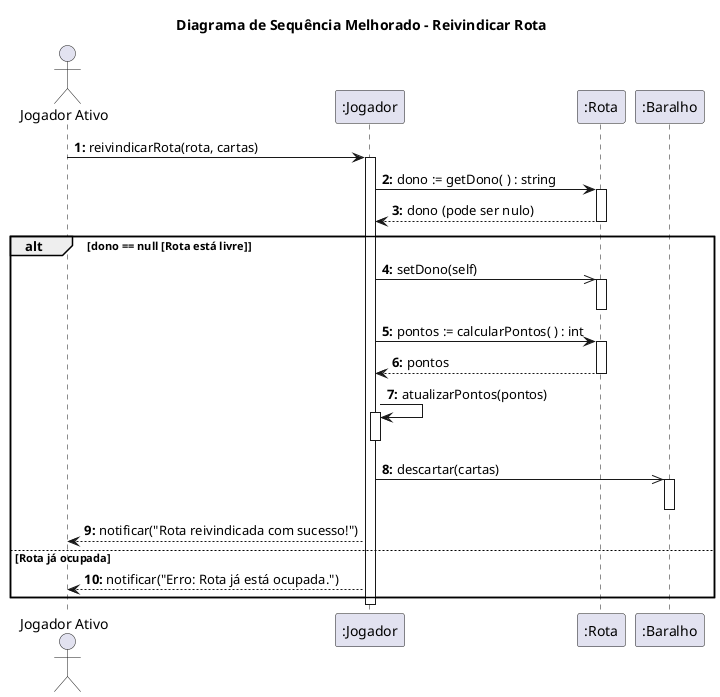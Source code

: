 @startuml Diagrama de  Sequência
title Diagrama de Sequência Melhorado - Reivindicar Rota

actor "Jogador Ativo" as jogadorAtivo
participant ":Jogador" as jogador
participant ":Rota" as rota
participant ":Baralho" as baralho

jogadorAtivo -> jogador : <b>1:</b> reivindicarRota(rota, cartas)
activate jogador

' O jogador primeiro verifica se a rota tem um dono
jogador -> rota : <b>2:</b> dono := getDono( ) : string
activate rota
rota --> jogador : <b>3:</b> dono (pode ser nulo)
deactivate rota

alt dono == null [Rota está livre]

    ' Ação de definir o jogador atual como dono da rota
    jogador ->> rota : <b>4:</b> setDono(self)
    activate rota
    deactivate rota

    ' O fluxo original continua...
    jogador -> rota :  <b>5:</b> pontos := calcularPontos( ) : int
    activate rota
    rota --> jogador : <b>6:</b> pontos
    deactivate rota

    jogador -> jogador : <b>7:</b> atualizarPontos(pontos)
    activate jogador
    deactivate jogador


    jogador ->> baralho : <b>8:</b> descartar(cartas)
    activate baralho
    deactivate baralho

    jogador --> jogadorAtivo : <b>9:</b> notificar("Rota reivindicada com sucesso!")

else Rota já ocupada

    ' Ação falha e o jogador é notificado
    jogador --> jogadorAtivo : <b>10:</b> notificar("Erro: Rota já está ocupada.")

end

deactivate jogador

@enduml
